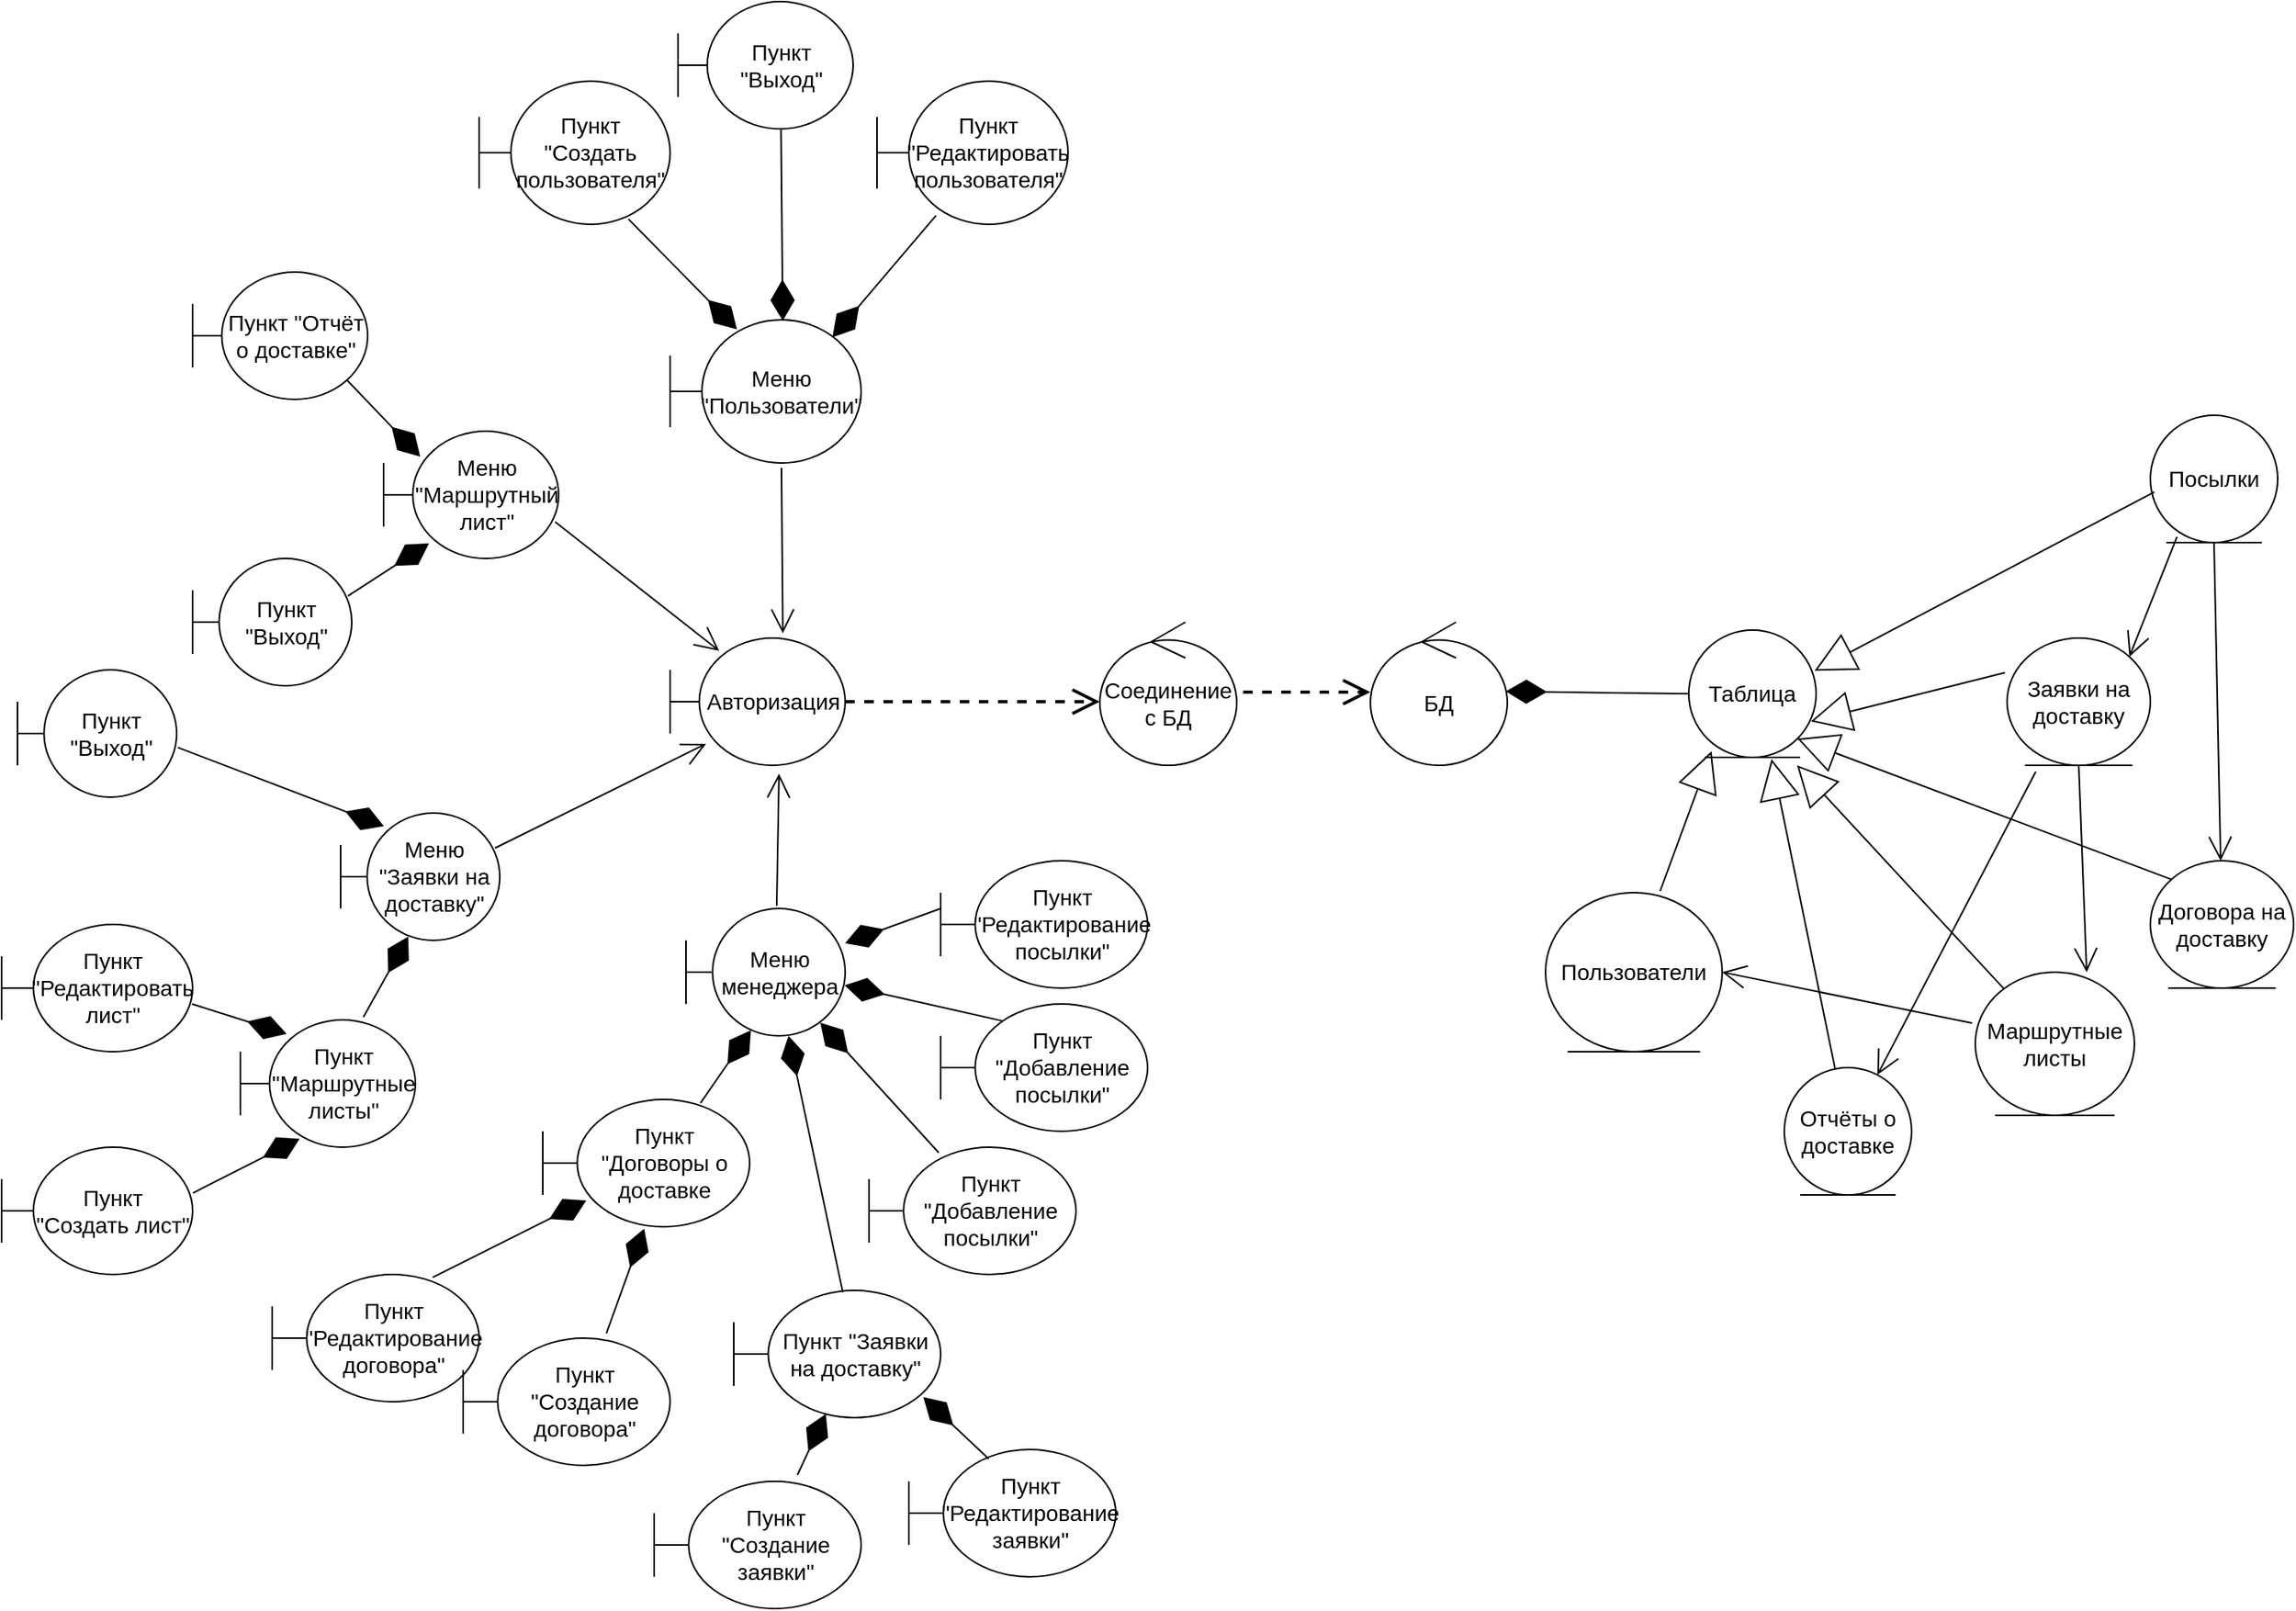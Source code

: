 <mxfile version="13.7.3" type="device"><diagram id="GuqT3g2AuhsMpUwHcC_b" name="Страница 1"><mxGraphModel dx="478" dy="1173" grid="1" gridSize="10" guides="1" tooltips="1" connect="1" arrows="1" fold="1" page="1" pageScale="1" pageWidth="827" pageHeight="1169" math="0" shadow="0"><root><mxCell id="0"/><mxCell id="1" parent="0"/><mxCell id="ktwgExww3bDoa74GAL3X-3" value="Соединение с БД" style="ellipse;shape=umlControl;whiteSpace=wrap;html=1;fontSize=14;" parent="1" vertex="1"><mxGeometry x="840" y="560" width="86" height="90" as="geometry"/></mxCell><mxCell id="ktwgExww3bDoa74GAL3X-6" style="edgeStyle=orthogonalEdgeStyle;rounded=0;orthogonalLoop=1;jettySize=auto;html=1;entryX=0;entryY=0.556;entryDx=0;entryDy=0;entryPerimeter=0;endArrow=open;endFill=0;dashed=1;fontSize=14;endSize=13;strokeWidth=2;" parent="1" source="ktwgExww3bDoa74GAL3X-4" target="ktwgExww3bDoa74GAL3X-3" edge="1"><mxGeometry relative="1" as="geometry"><mxPoint x="770.8" y="610" as="targetPoint"/></mxGeometry></mxCell><mxCell id="ktwgExww3bDoa74GAL3X-4" value="Авторизация" style="shape=umlBoundary;whiteSpace=wrap;html=1;fontSize=14;" parent="1" vertex="1"><mxGeometry x="570" y="570" width="110" height="80" as="geometry"/></mxCell><mxCell id="ktwgExww3bDoa74GAL3X-7" value="Меню менеджера" style="shape=umlBoundary;whiteSpace=wrap;html=1;fontSize=14;" parent="1" vertex="1"><mxGeometry x="580" y="740" width="100" height="80" as="geometry"/></mxCell><mxCell id="ktwgExww3bDoa74GAL3X-9" value="Меню &quot;Маршрутный лист&quot;" style="shape=umlBoundary;whiteSpace=wrap;html=1;fontSize=14;" parent="1" vertex="1"><mxGeometry x="390" y="440" width="110" height="80" as="geometry"/></mxCell><mxCell id="ktwgExww3bDoa74GAL3X-10" value="Меню &quot;Пользователи&quot;" style="shape=umlBoundary;whiteSpace=wrap;html=1;fontSize=14;" parent="1" vertex="1"><mxGeometry x="570" y="370" width="120" height="90" as="geometry"/></mxCell><mxCell id="ktwgExww3bDoa74GAL3X-13" value="" style="endArrow=open;html=1;exitX=0.57;exitY=-0.022;exitDx=0;exitDy=0;exitPerimeter=0;entryX=0.622;entryY=1.066;entryDx=0;entryDy=0;entryPerimeter=0;endFill=0;fontSize=14;endSize=13;" parent="1" source="ktwgExww3bDoa74GAL3X-7" target="ktwgExww3bDoa74GAL3X-4" edge="1"><mxGeometry width="50" height="50" relative="1" as="geometry"><mxPoint x="470" y="600" as="sourcePoint"/><mxPoint x="520" y="550" as="targetPoint"/></mxGeometry></mxCell><mxCell id="ktwgExww3bDoa74GAL3X-14" value="Меню &quot;Заявки на доставку&quot;" style="shape=umlBoundary;whiteSpace=wrap;html=1;fontSize=14;" parent="1" vertex="1"><mxGeometry x="363" y="680" width="100" height="80" as="geometry"/></mxCell><mxCell id="ktwgExww3bDoa74GAL3X-16" value="" style="endArrow=open;html=1;exitX=0.98;exitY=0.713;exitDx=0;exitDy=0;exitPerimeter=0;entryX=0.28;entryY=0.1;entryDx=0;entryDy=0;entryPerimeter=0;endFill=0;fontSize=14;endSize=13;" parent="1" source="ktwgExww3bDoa74GAL3X-9" target="ktwgExww3bDoa74GAL3X-4" edge="1"><mxGeometry width="50" height="50" relative="1" as="geometry"><mxPoint x="470" y="600" as="sourcePoint"/><mxPoint x="520" y="550" as="targetPoint"/></mxGeometry></mxCell><mxCell id="ktwgExww3bDoa74GAL3X-17" value="" style="endArrow=open;html=1;endFill=0;entryX=0.205;entryY=0.831;entryDx=0;entryDy=0;entryPerimeter=0;fontSize=14;endSize=13;" parent="1" target="ktwgExww3bDoa74GAL3X-4" edge="1"><mxGeometry width="50" height="50" relative="1" as="geometry"><mxPoint x="460" y="702" as="sourcePoint"/><mxPoint x="560" y="612" as="targetPoint"/></mxGeometry></mxCell><mxCell id="ktwgExww3bDoa74GAL3X-18" value="" style="endArrow=open;html=1;exitX=0.583;exitY=1.033;exitDx=0;exitDy=0;exitPerimeter=0;endFill=0;fontSize=14;endSize=13;entryX=0.644;entryY=-0.037;entryDx=0;entryDy=0;entryPerimeter=0;" parent="1" source="ktwgExww3bDoa74GAL3X-10" target="ktwgExww3bDoa74GAL3X-4" edge="1"><mxGeometry width="50" height="50" relative="1" as="geometry"><mxPoint x="498" y="507.04" as="sourcePoint"/><mxPoint x="660" y="540" as="targetPoint"/></mxGeometry></mxCell><mxCell id="ktwgExww3bDoa74GAL3X-19" value="Пункт &quot;Создать пользователя&quot;" style="shape=umlBoundary;whiteSpace=wrap;html=1;fontSize=14;" parent="1" vertex="1"><mxGeometry x="450" y="220" width="120" height="90" as="geometry"/></mxCell><mxCell id="ktwgExww3bDoa74GAL3X-20" value="Пункт &quot;Редактировать пользователя&quot;" style="shape=umlBoundary;whiteSpace=wrap;html=1;fontSize=14;" parent="1" vertex="1"><mxGeometry x="700" y="220" width="120" height="90" as="geometry"/></mxCell><mxCell id="ktwgExww3bDoa74GAL3X-21" value="" style="endArrow=diamondThin;html=1;exitX=0.782;exitY=0.963;exitDx=0;exitDy=0;exitPerimeter=0;entryX=0.35;entryY=0.067;entryDx=0;entryDy=0;entryPerimeter=0;endFill=1;endSize=23;fontSize=14;" parent="1" source="ktwgExww3bDoa74GAL3X-19" target="ktwgExww3bDoa74GAL3X-10" edge="1"><mxGeometry width="50" height="50" relative="1" as="geometry"><mxPoint x="649.96" y="472.97" as="sourcePoint"/><mxPoint x="640" y="581.04" as="targetPoint"/></mxGeometry></mxCell><mxCell id="ktwgExww3bDoa74GAL3X-22" value="" style="endArrow=diamondThin;html=1;exitX=0.309;exitY=0.938;exitDx=0;exitDy=0;exitPerimeter=0;entryX=0.85;entryY=0.122;entryDx=0;entryDy=0;entryPerimeter=0;endFill=1;endSize=23;fontSize=14;" parent="1" source="ktwgExww3bDoa74GAL3X-20" target="ktwgExww3bDoa74GAL3X-10" edge="1"><mxGeometry width="50" height="50" relative="1" as="geometry"><mxPoint x="649.96" y="472.97" as="sourcePoint"/><mxPoint x="640" y="581.04" as="targetPoint"/></mxGeometry></mxCell><mxCell id="ktwgExww3bDoa74GAL3X-23" value="Пункт &quot;Выход&quot;" style="shape=umlBoundary;whiteSpace=wrap;html=1;fontSize=14;" parent="1" vertex="1"><mxGeometry x="575" y="170" width="110" height="80" as="geometry"/></mxCell><mxCell id="ktwgExww3bDoa74GAL3X-24" value="" style="endArrow=diamondThin;html=1;exitX=0.588;exitY=1.007;exitDx=0;exitDy=0;exitPerimeter=0;entryX=0.59;entryY=0.007;entryDx=0;entryDy=0;entryPerimeter=0;endFill=1;endSize=23;fontSize=14;" parent="1" source="ktwgExww3bDoa74GAL3X-23" target="ktwgExww3bDoa74GAL3X-10" edge="1"><mxGeometry width="50" height="50" relative="1" as="geometry"><mxPoint x="743.99" y="305.04" as="sourcePoint"/><mxPoint x="682" y="390.98" as="targetPoint"/></mxGeometry></mxCell><mxCell id="ktwgExww3bDoa74GAL3X-25" value="Пункт &quot;Отчёт о доставке&quot;" style="shape=umlBoundary;whiteSpace=wrap;html=1;fontSize=14;" parent="1" vertex="1"><mxGeometry x="270" y="340" width="110" height="80" as="geometry"/></mxCell><mxCell id="ktwgExww3bDoa74GAL3X-26" value="Пункт &quot;Выход&quot;" style="shape=umlBoundary;whiteSpace=wrap;html=1;fontSize=14;" parent="1" vertex="1"><mxGeometry x="270" y="520" width="100" height="80" as="geometry"/></mxCell><mxCell id="ktwgExww3bDoa74GAL3X-29" value="" style="endArrow=diamondThin;html=1;exitX=0.885;exitY=0.853;exitDx=0;exitDy=0;exitPerimeter=0;endFill=1;endSize=23;fontSize=14;" parent="1" source="ktwgExww3bDoa74GAL3X-25" edge="1"><mxGeometry width="50" height="50" relative="1" as="geometry"><mxPoint x="563.84" y="326.67" as="sourcePoint"/><mxPoint x="413" y="456" as="targetPoint"/></mxGeometry></mxCell><mxCell id="ktwgExww3bDoa74GAL3X-30" value="" style="endArrow=diamondThin;html=1;exitX=0.976;exitY=0.294;exitDx=0;exitDy=0;exitPerimeter=0;entryX=0.259;entryY=0.882;entryDx=0;entryDy=0;entryPerimeter=0;endFill=1;endSize=23;fontSize=14;" parent="1" source="ktwgExww3bDoa74GAL3X-26" target="ktwgExww3bDoa74GAL3X-9" edge="1"><mxGeometry width="50" height="50" relative="1" as="geometry"><mxPoint x="573.84" y="336.67" as="sourcePoint"/><mxPoint x="642" y="406.03" as="targetPoint"/></mxGeometry></mxCell><mxCell id="ktwgExww3bDoa74GAL3X-31" value="Пункт &quot;Маршрутные листы&quot;" style="shape=umlBoundary;whiteSpace=wrap;html=1;fontSize=14;" parent="1" vertex="1"><mxGeometry x="300" y="810" width="110" height="80" as="geometry"/></mxCell><mxCell id="ktwgExww3bDoa74GAL3X-32" value="" style="endArrow=diamondThin;html=1;exitX=0.703;exitY=-0.022;exitDx=0;exitDy=0;exitPerimeter=0;entryX=0.425;entryY=0.971;entryDx=0;entryDy=0;entryPerimeter=0;endFill=1;endSize=23;fontSize=14;" parent="1" source="ktwgExww3bDoa74GAL3X-31" target="ktwgExww3bDoa74GAL3X-14" edge="1"><mxGeometry width="50" height="50" relative="1" as="geometry"><mxPoint x="377.6" y="553.52" as="sourcePoint"/><mxPoint x="428.49" y="520.56" as="targetPoint"/></mxGeometry></mxCell><mxCell id="ktwgExww3bDoa74GAL3X-33" value="Пункт &quot;Редактировать лист&quot;" style="shape=umlBoundary;whiteSpace=wrap;html=1;fontSize=14;" parent="1" vertex="1"><mxGeometry x="150" y="750" width="120" height="80" as="geometry"/></mxCell><mxCell id="ktwgExww3bDoa74GAL3X-34" value="Пункт &quot;Создать лист&quot;" style="shape=umlBoundary;whiteSpace=wrap;html=1;fontSize=14;" parent="1" vertex="1"><mxGeometry x="150" y="890" width="120" height="80" as="geometry"/></mxCell><mxCell id="ktwgExww3bDoa74GAL3X-35" value="" style="endArrow=diamondThin;html=1;endFill=1;endSize=23;fontSize=14;entryX=0.264;entryY=0.11;entryDx=0;entryDy=0;entryPerimeter=0;exitX=0.997;exitY=0.625;exitDx=0;exitDy=0;exitPerimeter=0;" parent="1" source="ktwgExww3bDoa74GAL3X-33" target="ktwgExww3bDoa74GAL3X-31" edge="1"><mxGeometry width="50" height="50" relative="1" as="geometry"><mxPoint x="261" y="790" as="sourcePoint"/><mxPoint x="360" y="730" as="targetPoint"/></mxGeometry></mxCell><mxCell id="ktwgExww3bDoa74GAL3X-36" value="" style="endArrow=diamondThin;html=1;exitX=1.002;exitY=0.36;exitDx=0;exitDy=0;exitPerimeter=0;entryX=0.339;entryY=0.934;entryDx=0;entryDy=0;entryPerimeter=0;endFill=1;endSize=23;fontSize=14;" parent="1" source="ktwgExww3bDoa74GAL3X-34" target="ktwgExww3bDoa74GAL3X-31" edge="1"><mxGeometry width="50" height="50" relative="1" as="geometry"><mxPoint x="397.33" y="828.24" as="sourcePoint"/><mxPoint x="425.5" y="777.68" as="targetPoint"/></mxGeometry></mxCell><mxCell id="ktwgExww3bDoa74GAL3X-37" value="Пункт &quot;Редактирование посылки&quot;" style="shape=umlBoundary;whiteSpace=wrap;html=1;fontSize=14;" parent="1" vertex="1"><mxGeometry x="740" y="710" width="130" height="80" as="geometry"/></mxCell><mxCell id="ktwgExww3bDoa74GAL3X-38" value="Пункт &quot;Выход&quot;" style="shape=umlBoundary;whiteSpace=wrap;html=1;fontSize=14;" parent="1" vertex="1"><mxGeometry x="160" y="590" width="100" height="80" as="geometry"/></mxCell><mxCell id="ktwgExww3bDoa74GAL3X-39" value="" style="endArrow=diamondThin;html=1;endFill=1;endSize=23;fontSize=14;entryX=0.272;entryY=0.103;entryDx=0;entryDy=0;entryPerimeter=0;exitX=1.008;exitY=0.61;exitDx=0;exitDy=0;exitPerimeter=0;" parent="1" source="ktwgExww3bDoa74GAL3X-38" target="ktwgExww3bDoa74GAL3X-14" edge="1"><mxGeometry width="50" height="50" relative="1" as="geometry"><mxPoint x="279.64" y="810" as="sourcePoint"/><mxPoint x="339.04" y="828.8" as="targetPoint"/></mxGeometry></mxCell><mxCell id="ktwgExww3bDoa74GAL3X-40" value="Пункт &quot;Добавление посылки&quot;" style="shape=umlBoundary;whiteSpace=wrap;html=1;fontSize=14;" parent="1" vertex="1"><mxGeometry x="740" y="800" width="130" height="80" as="geometry"/></mxCell><mxCell id="ktwgExww3bDoa74GAL3X-41" value="Пункт &quot;Добавление посылки&quot;" style="shape=umlBoundary;whiteSpace=wrap;html=1;fontSize=14;" parent="1" vertex="1"><mxGeometry x="695" y="890" width="130" height="80" as="geometry"/></mxCell><mxCell id="ktwgExww3bDoa74GAL3X-42" value="" style="endArrow=diamondThin;html=1;exitX=0;exitY=0.375;exitDx=0;exitDy=0;exitPerimeter=0;endFill=1;endSize=23;fontSize=14;" parent="1" source="ktwgExww3bDoa74GAL3X-37" target="ktwgExww3bDoa74GAL3X-7" edge="1"><mxGeometry width="50" height="50" relative="1" as="geometry"><mxPoint x="387.33" y="818.24" as="sourcePoint"/><mxPoint x="670" y="720" as="targetPoint"/></mxGeometry></mxCell><mxCell id="ktwgExww3bDoa74GAL3X-43" value="" style="endArrow=diamondThin;html=1;exitX=0.296;exitY=0.132;exitDx=0;exitDy=0;exitPerimeter=0;endFill=1;endSize=23;fontSize=14;entryX=0.996;entryY=0.603;entryDx=0;entryDy=0;entryPerimeter=0;" parent="1" source="ktwgExww3bDoa74GAL3X-40" target="ktwgExww3bDoa74GAL3X-7" edge="1"><mxGeometry width="50" height="50" relative="1" as="geometry"><mxPoint x="750" y="750" as="sourcePoint"/><mxPoint x="690" y="771.818" as="targetPoint"/></mxGeometry></mxCell><mxCell id="ktwgExww3bDoa74GAL3X-44" value="" style="endArrow=diamondThin;html=1;exitX=0.337;exitY=0.044;exitDx=0;exitDy=0;exitPerimeter=0;endFill=1;endSize=23;fontSize=14;entryX=0.844;entryY=0.897;entryDx=0;entryDy=0;entryPerimeter=0;" parent="1" source="ktwgExww3bDoa74GAL3X-41" target="ktwgExww3bDoa74GAL3X-7" edge="1"><mxGeometry width="50" height="50" relative="1" as="geometry"><mxPoint x="788.48" y="820.56" as="sourcePoint"/><mxPoint x="689.6" y="798.24" as="targetPoint"/></mxGeometry></mxCell><mxCell id="ktwgExww3bDoa74GAL3X-45" value="Пункт &quot;Договоры о доставке" style="shape=umlBoundary;whiteSpace=wrap;html=1;fontSize=14;" parent="1" vertex="1"><mxGeometry x="490" y="860" width="130" height="80" as="geometry"/></mxCell><mxCell id="ktwgExww3bDoa74GAL3X-46" value="" style="endArrow=diamondThin;html=1;exitX=0.762;exitY=0.029;exitDx=0;exitDy=0;exitPerimeter=0;endFill=1;endSize=23;fontSize=14;entryX=0.408;entryY=0.956;entryDx=0;entryDy=0;entryPerimeter=0;" parent="1" source="ktwgExww3bDoa74GAL3X-45" target="ktwgExww3bDoa74GAL3X-7" edge="1"><mxGeometry width="50" height="50" relative="1" as="geometry"><mxPoint x="723.81" y="893.52" as="sourcePoint"/><mxPoint x="674.4" y="821.76" as="targetPoint"/></mxGeometry></mxCell><mxCell id="ktwgExww3bDoa74GAL3X-47" value="Пункт &quot;Редактирование договора&quot;" style="shape=umlBoundary;whiteSpace=wrap;html=1;fontSize=14;" parent="1" vertex="1"><mxGeometry x="320" y="970" width="130" height="80" as="geometry"/></mxCell><mxCell id="ktwgExww3bDoa74GAL3X-48" value="Пункт &quot;Создание договора&quot;" style="shape=umlBoundary;whiteSpace=wrap;html=1;fontSize=14;" parent="1" vertex="1"><mxGeometry x="440" y="1010" width="130" height="80" as="geometry"/></mxCell><mxCell id="ktwgExww3bDoa74GAL3X-49" value="" style="endArrow=diamondThin;html=1;exitX=0.776;exitY=0.022;exitDx=0;exitDy=0;exitPerimeter=0;endFill=1;endSize=23;fontSize=14;entryX=0.21;entryY=0.794;entryDx=0;entryDy=0;entryPerimeter=0;" parent="1" source="ktwgExww3bDoa74GAL3X-47" target="ktwgExww3bDoa74GAL3X-45" edge="1"><mxGeometry width="50" height="50" relative="1" as="geometry"><mxPoint x="599.06" y="872.32" as="sourcePoint"/><mxPoint x="630.8" y="826.48" as="targetPoint"/></mxGeometry></mxCell><mxCell id="ktwgExww3bDoa74GAL3X-50" value="" style="endArrow=diamondThin;html=1;endFill=1;endSize=23;fontSize=14;entryX=0.49;entryY=1.015;entryDx=0;entryDy=0;entryPerimeter=0;" parent="1" target="ktwgExww3bDoa74GAL3X-45" edge="1"><mxGeometry width="50" height="50" relative="1" as="geometry"><mxPoint x="530" y="1007" as="sourcePoint"/><mxPoint x="630.8" y="826.48" as="targetPoint"/></mxGeometry></mxCell><mxCell id="ktwgExww3bDoa74GAL3X-51" value="Пункт &quot;Заявки на доставку&quot;" style="shape=umlBoundary;whiteSpace=wrap;html=1;fontSize=14;" parent="1" vertex="1"><mxGeometry x="610" y="980" width="130" height="80" as="geometry"/></mxCell><mxCell id="ktwgExww3bDoa74GAL3X-52" value="" style="endArrow=diamondThin;html=1;exitX=0.527;exitY=0.015;exitDx=0;exitDy=0;exitPerimeter=0;endFill=1;endSize=23;fontSize=14;entryX=0.644;entryY=1;entryDx=0;entryDy=0;entryPerimeter=0;" parent="1" source="ktwgExww3bDoa74GAL3X-51" target="ktwgExww3bDoa74GAL3X-7" edge="1"><mxGeometry width="50" height="50" relative="1" as="geometry"><mxPoint x="748.81" y="903.52" as="sourcePoint"/><mxPoint x="674.4" y="821.76" as="targetPoint"/></mxGeometry></mxCell><mxCell id="ktwgExww3bDoa74GAL3X-53" value="Пункт &quot;Создание заявки&quot;" style="shape=umlBoundary;whiteSpace=wrap;html=1;fontSize=14;" parent="1" vertex="1"><mxGeometry x="560" y="1100" width="130" height="80" as="geometry"/></mxCell><mxCell id="ktwgExww3bDoa74GAL3X-54" value="Пункт &quot;Редактирование заявки&quot;" style="shape=umlBoundary;whiteSpace=wrap;html=1;fontSize=14;" parent="1" vertex="1"><mxGeometry x="720" y="1080" width="130" height="80" as="geometry"/></mxCell><mxCell id="ktwgExww3bDoa74GAL3X-55" value="" style="endArrow=diamondThin;html=1;exitX=0.386;exitY=0.074;exitDx=0;exitDy=0;exitPerimeter=0;endFill=1;endSize=23;fontSize=14;entryX=0.916;entryY=0.838;entryDx=0;entryDy=0;entryPerimeter=0;" parent="1" source="ktwgExww3bDoa74GAL3X-54" target="ktwgExww3bDoa74GAL3X-51" edge="1"><mxGeometry width="50" height="50" relative="1" as="geometry"><mxPoint x="688.51" y="991.2" as="sourcePoint"/><mxPoint x="654.4" y="830" as="targetPoint"/></mxGeometry></mxCell><mxCell id="ktwgExww3bDoa74GAL3X-56" value="" style="endArrow=diamondThin;html=1;endFill=1;endSize=23;fontSize=14;entryX=0.445;entryY=0.971;entryDx=0;entryDy=0;entryPerimeter=0;" parent="1" target="ktwgExww3bDoa74GAL3X-51" edge="1"><mxGeometry width="50" height="50" relative="1" as="geometry"><mxPoint x="650" y="1096" as="sourcePoint"/><mxPoint x="739.08" y="1057.04" as="targetPoint"/></mxGeometry></mxCell><mxCell id="ktwgExww3bDoa74GAL3X-57" value="БД" style="ellipse;shape=umlControl;whiteSpace=wrap;html=1;fontSize=14;" parent="1" vertex="1"><mxGeometry x="1010" y="560" width="86" height="90" as="geometry"/></mxCell><mxCell id="ktwgExww3bDoa74GAL3X-59" style="edgeStyle=orthogonalEdgeStyle;rounded=0;orthogonalLoop=1;jettySize=auto;html=1;endArrow=open;endFill=0;dashed=1;fontSize=14;endSize=13;strokeWidth=2;" parent="1" edge="1"><mxGeometry relative="1" as="geometry"><mxPoint x="930" y="604" as="sourcePoint"/><mxPoint x="1010" y="604" as="targetPoint"/><Array as="points"><mxPoint x="990" y="604"/><mxPoint x="990" y="604"/></Array></mxGeometry></mxCell><mxCell id="ktwgExww3bDoa74GAL3X-60" value="Таблица" style="ellipse;shape=umlEntity;whiteSpace=wrap;html=1;fontSize=14;" parent="1" vertex="1"><mxGeometry x="1210" y="565" width="80" height="80" as="geometry"/></mxCell><mxCell id="ktwgExww3bDoa74GAL3X-61" value="" style="endArrow=diamondThin;html=1;exitX=0;exitY=0.5;exitDx=0;exitDy=0;endFill=1;endSize=23;fontSize=14;entryX=0.988;entryY=0.484;entryDx=0;entryDy=0;entryPerimeter=0;" parent="1" source="ktwgExww3bDoa74GAL3X-60" target="ktwgExww3bDoa74GAL3X-57" edge="1"><mxGeometry width="50" height="50" relative="1" as="geometry"><mxPoint x="1180" y="599.09" as="sourcePoint"/><mxPoint x="1120" y="620.908" as="targetPoint"/></mxGeometry></mxCell><mxCell id="ktwgExww3bDoa74GAL3X-62" value="Пользователи" style="ellipse;shape=umlEntity;whiteSpace=wrap;html=1;fontSize=14;" parent="1" vertex="1"><mxGeometry x="1120" y="730" width="111" height="100" as="geometry"/></mxCell><mxCell id="ktwgExww3bDoa74GAL3X-63" value="Посылки" style="ellipse;shape=umlEntity;whiteSpace=wrap;html=1;fontSize=14;" parent="1" vertex="1"><mxGeometry x="1500" y="430" width="80" height="80" as="geometry"/></mxCell><mxCell id="ktwgExww3bDoa74GAL3X-64" value="Маршрутные листы" style="ellipse;shape=umlEntity;whiteSpace=wrap;html=1;fontSize=14;" parent="1" vertex="1"><mxGeometry x="1390" y="780" width="100" height="90" as="geometry"/></mxCell><mxCell id="ktwgExww3bDoa74GAL3X-65" value="Отчёты о доставке" style="ellipse;shape=umlEntity;whiteSpace=wrap;html=1;fontSize=14;" parent="1" vertex="1"><mxGeometry x="1270" y="840" width="80" height="80" as="geometry"/></mxCell><mxCell id="ktwgExww3bDoa74GAL3X-66" value="Договора на доставку" style="ellipse;shape=umlEntity;whiteSpace=wrap;html=1;fontSize=14;" parent="1" vertex="1"><mxGeometry x="1500" y="710" width="90" height="80" as="geometry"/></mxCell><mxCell id="ktwgExww3bDoa74GAL3X-67" value="Заявки на доставку" style="ellipse;shape=umlEntity;whiteSpace=wrap;html=1;fontSize=14;" parent="1" vertex="1"><mxGeometry x="1410" y="570" width="90" height="80" as="geometry"/></mxCell><mxCell id="ktwgExww3bDoa74GAL3X-69" value="" style="endArrow=block;html=1;exitX=0.649;exitY=-0.01;exitDx=0;exitDy=0;endFill=0;endSize=23;fontSize=14;entryX=0.179;entryY=0.952;entryDx=0;entryDy=0;exitPerimeter=0;entryPerimeter=0;" parent="1" source="ktwgExww3bDoa74GAL3X-62" target="ktwgExww3bDoa74GAL3X-60" edge="1"><mxGeometry width="50" height="50" relative="1" as="geometry"><mxPoint x="1220.0" y="615" as="sourcePoint"/><mxPoint x="1104.968" y="613.56" as="targetPoint"/></mxGeometry></mxCell><mxCell id="ktwgExww3bDoa74GAL3X-73" value="" style="endArrow=none;html=1;strokeWidth=1;fontSize=14;entryX=0.209;entryY=0.956;entryDx=0;entryDy=0;entryPerimeter=0;exitX=1;exitY=0;exitDx=0;exitDy=0;endSize=13;endFill=0;startArrow=open;startFill=0;targetPerimeterSpacing=0;startSize=13;" parent="1" source="ktwgExww3bDoa74GAL3X-67" target="ktwgExww3bDoa74GAL3X-63" edge="1"><mxGeometry width="50" height="50" relative="1" as="geometry"><mxPoint x="1374.903" y="734.788" as="sourcePoint"/><mxPoint x="1579.04" y="604.08" as="targetPoint"/></mxGeometry></mxCell><mxCell id="ktwgExww3bDoa74GAL3X-78" value="" style="endArrow=block;html=1;exitX=-0.015;exitY=0.272;exitDx=0;exitDy=0;endFill=0;endSize=23;fontSize=14;entryX=0.959;entryY=0.717;entryDx=0;entryDy=0;exitPerimeter=0;entryPerimeter=0;" parent="1" source="ktwgExww3bDoa74GAL3X-67" target="ktwgExww3bDoa74GAL3X-60" edge="1"><mxGeometry width="50" height="50" relative="1" as="geometry"><mxPoint x="1296.097" y="734.788" as="sourcePoint"/><mxPoint x="1260" y="655" as="targetPoint"/></mxGeometry></mxCell><mxCell id="ktwgExww3bDoa74GAL3X-79" value="" style="endArrow=block;html=1;exitX=0.032;exitY=0.603;exitDx=0;exitDy=0;endFill=0;endSize=23;fontSize=14;entryX=0.988;entryY=0.32;entryDx=0;entryDy=0;exitPerimeter=0;entryPerimeter=0;" parent="1" source="ktwgExww3bDoa74GAL3X-63" target="ktwgExww3bDoa74GAL3X-60" edge="1"><mxGeometry width="50" height="50" relative="1" as="geometry"><mxPoint x="1469.65" y="701.76" as="sourcePoint"/><mxPoint x="1296.72" y="632.36" as="targetPoint"/></mxGeometry></mxCell><mxCell id="ktwgExww3bDoa74GAL3X-80" value="" style="endArrow=block;html=1;endFill=0;endSize=23;fontSize=14;" parent="1" source="ktwgExww3bDoa74GAL3X-64" edge="1"><mxGeometry width="50" height="50" relative="1" as="geometry"><mxPoint x="1582.56" y="598.24" as="sourcePoint"/><mxPoint x="1278" y="650" as="targetPoint"/></mxGeometry></mxCell><mxCell id="ktwgExww3bDoa74GAL3X-81" value="" style="endArrow=block;html=1;endFill=0;endSize=23;fontSize=14;entryX=0.65;entryY=1.013;entryDx=0;entryDy=0;entryPerimeter=0;" parent="1" source="ktwgExww3bDoa74GAL3X-65" target="ktwgExww3bDoa74GAL3X-60" edge="1"><mxGeometry width="50" height="50" relative="1" as="geometry"><mxPoint x="1516.743" y="467.569" as="sourcePoint"/><mxPoint x="1288.284" y="586.716" as="targetPoint"/></mxGeometry></mxCell><mxCell id="ktwgExww3bDoa74GAL3X-82" value="" style="endArrow=block;html=1;endFill=0;endSize=23;fontSize=14;entryX=1;entryY=1;entryDx=0;entryDy=0;exitX=0;exitY=0;exitDx=0;exitDy=0;" parent="1" source="ktwgExww3bDoa74GAL3X-66" target="ktwgExww3bDoa74GAL3X-60" edge="1"><mxGeometry width="50" height="50" relative="1" as="geometry"><mxPoint x="1408.44" y="454.72" as="sourcePoint"/><mxPoint x="1272" y="575.88" as="targetPoint"/></mxGeometry></mxCell><mxCell id="LYigjYBMcGt7sy7ibX-a-1" value="" style="endArrow=none;html=1;strokeWidth=1;fontSize=14;entryX=0.5;entryY=1;entryDx=0;entryDy=0;endSize=13;endFill=0;startArrow=open;startFill=0;targetPerimeterSpacing=0;startSize=13;" edge="1" parent="1" source="ktwgExww3bDoa74GAL3X-66" target="ktwgExww3bDoa74GAL3X-63"><mxGeometry width="50" height="50" relative="1" as="geometry"><mxPoint x="1547.82" y="681.716" as="sourcePoint"/><mxPoint x="1596.72" y="626.48" as="targetPoint"/></mxGeometry></mxCell><mxCell id="LYigjYBMcGt7sy7ibX-a-2" value="" style="endArrow=none;html=1;strokeWidth=1;fontSize=14;entryX=0.5;entryY=1;entryDx=0;entryDy=0;endSize=13;endFill=0;startArrow=open;startFill=0;targetPerimeterSpacing=0;startSize=13;exitX=0.7;exitY=0;exitDx=0;exitDy=0;exitPerimeter=0;" edge="1" parent="1" source="ktwgExww3bDoa74GAL3X-64" target="ktwgExww3bDoa74GAL3X-67"><mxGeometry width="50" height="50" relative="1" as="geometry"><mxPoint x="1554.167" y="720.007" as="sourcePoint"/><mxPoint x="1550" y="520" as="targetPoint"/></mxGeometry></mxCell><mxCell id="LYigjYBMcGt7sy7ibX-a-3" value="" style="endArrow=none;html=1;strokeWidth=1;fontSize=14;entryX=-0.02;entryY=0.356;entryDx=0;entryDy=0;endSize=13;endFill=0;startArrow=open;startFill=0;targetPerimeterSpacing=0;startSize=13;exitX=1;exitY=0.5;exitDx=0;exitDy=0;entryPerimeter=0;" edge="1" parent="1" source="ktwgExww3bDoa74GAL3X-62" target="ktwgExww3bDoa74GAL3X-64"><mxGeometry width="50" height="50" relative="1" as="geometry"><mxPoint x="1450" y="790" as="sourcePoint"/><mxPoint x="1465" y="660" as="targetPoint"/></mxGeometry></mxCell><mxCell id="LYigjYBMcGt7sy7ibX-a-4" value="" style="endArrow=none;html=1;strokeWidth=1;fontSize=14;endSize=13;endFill=0;startArrow=open;startFill=0;targetPerimeterSpacing=0;startSize=13;entryX=0.2;entryY=1.05;entryDx=0;entryDy=0;entryPerimeter=0;" edge="1" parent="1" source="ktwgExww3bDoa74GAL3X-65" target="ktwgExww3bDoa74GAL3X-67"><mxGeometry width="50" height="50" relative="1" as="geometry"><mxPoint x="1345" y="860" as="sourcePoint"/><mxPoint x="1398" y="822.04" as="targetPoint"/></mxGeometry></mxCell></root></mxGraphModel></diagram></mxfile>